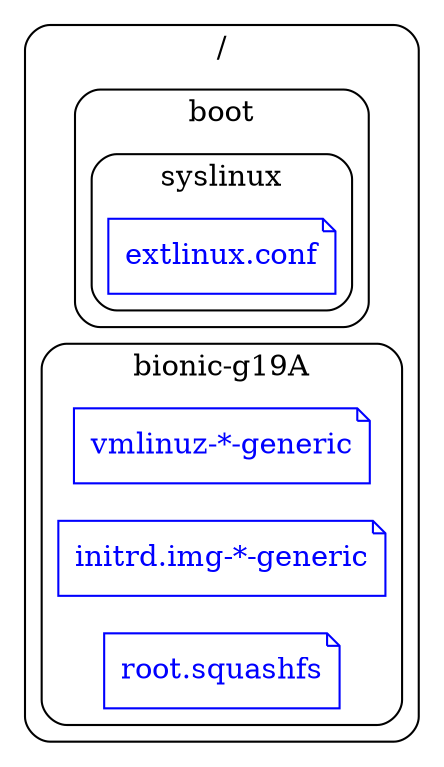 digraph G {
  rankdir = LR;
  overlap = scale;
  # http://www.graphviz.org/content/global-subgraph-style-statements
  graph [shape="folder", style="rounded"];
  node [shape="note", color="blue", fontcolor="blue"];
  subgraph "cluster" {
    label="/";
    subgraph "cluster/boot" {
      label="boot";
      subgraph "cluster/boot/syslinux" {
        label="syslinux";
        "/boot/syslinux/extlinux.conf" [ label="extlinux.conf"];
      }
    }
    subgraph "cluster/bionic-g19A" {
      label="bionic-g19A";
      "/bionic-g19A/vmlinuz-*-generic" [ label="vmlinuz-*-generic"];
      "/bionic-g19A/initrd.img-*-generic" [ label="initrd.img-*-generic"];
      "/bionic-g19A/root.squashfs" [ label="root.squashfs"];
    }
  }

}
